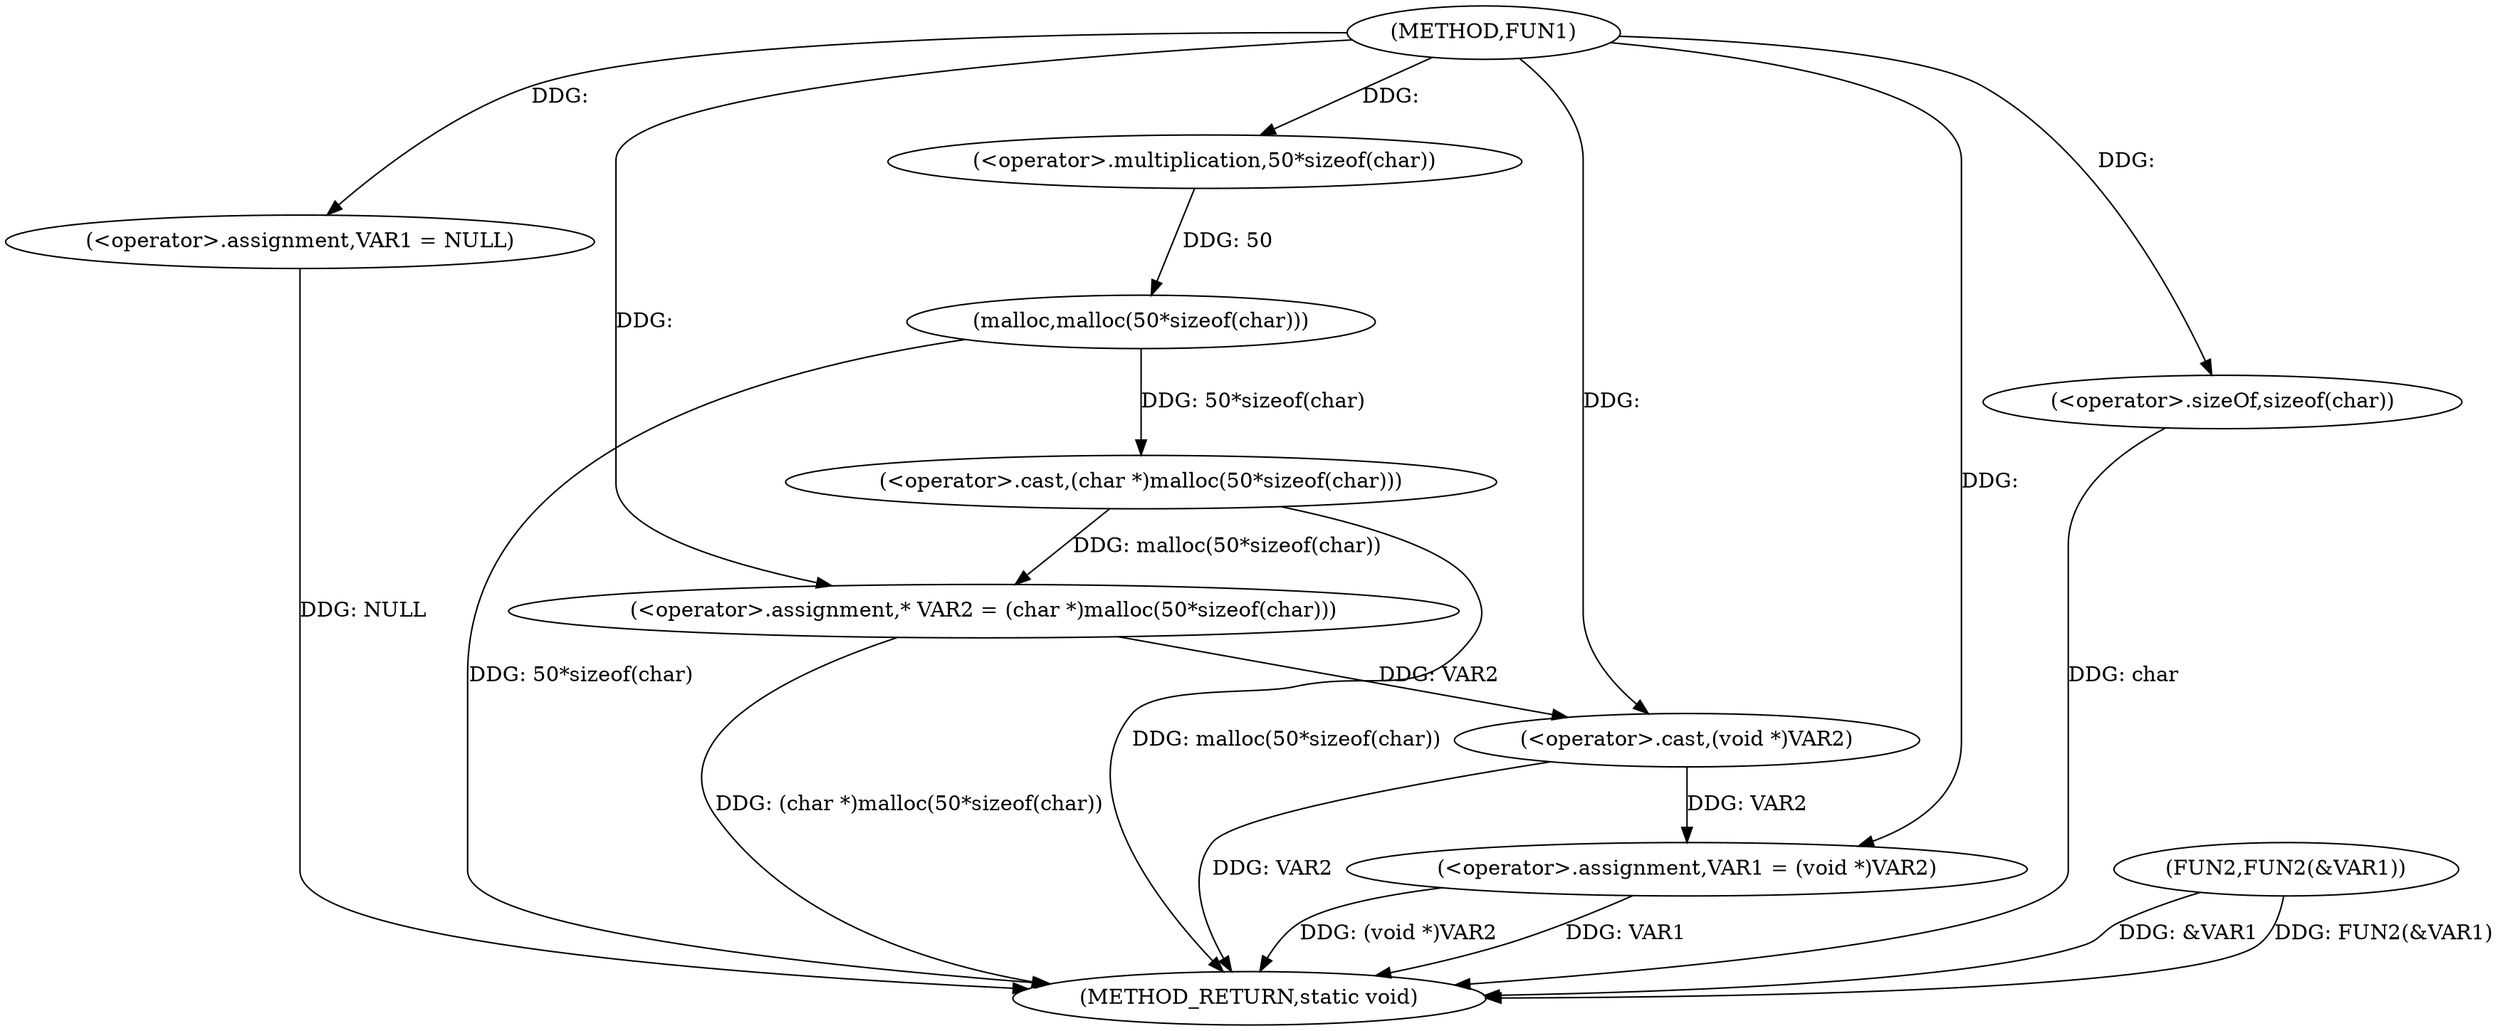 digraph FUN1 {  
"1000100" [label = "(METHOD,FUN1)" ]
"1000125" [label = "(METHOD_RETURN,static void)" ]
"1000103" [label = "(<operator>.assignment,VAR1 = NULL)" ]
"1000108" [label = "(<operator>.assignment,* VAR2 = (char *)malloc(50*sizeof(char)))" ]
"1000110" [label = "(<operator>.cast,(char *)malloc(50*sizeof(char)))" ]
"1000112" [label = "(malloc,malloc(50*sizeof(char)))" ]
"1000113" [label = "(<operator>.multiplication,50*sizeof(char))" ]
"1000115" [label = "(<operator>.sizeOf,sizeof(char))" ]
"1000117" [label = "(<operator>.assignment,VAR1 = (void *)VAR2)" ]
"1000119" [label = "(<operator>.cast,(void *)VAR2)" ]
"1000122" [label = "(FUN2,FUN2(&VAR1))" ]
  "1000103" -> "1000125"  [ label = "DDG: NULL"] 
  "1000122" -> "1000125"  [ label = "DDG: &VAR1"] 
  "1000117" -> "1000125"  [ label = "DDG: VAR1"] 
  "1000110" -> "1000125"  [ label = "DDG: malloc(50*sizeof(char))"] 
  "1000122" -> "1000125"  [ label = "DDG: FUN2(&VAR1)"] 
  "1000117" -> "1000125"  [ label = "DDG: (void *)VAR2"] 
  "1000115" -> "1000125"  [ label = "DDG: char"] 
  "1000119" -> "1000125"  [ label = "DDG: VAR2"] 
  "1000112" -> "1000125"  [ label = "DDG: 50*sizeof(char)"] 
  "1000108" -> "1000125"  [ label = "DDG: (char *)malloc(50*sizeof(char))"] 
  "1000100" -> "1000103"  [ label = "DDG: "] 
  "1000110" -> "1000108"  [ label = "DDG: malloc(50*sizeof(char))"] 
  "1000100" -> "1000108"  [ label = "DDG: "] 
  "1000112" -> "1000110"  [ label = "DDG: 50*sizeof(char)"] 
  "1000113" -> "1000112"  [ label = "DDG: 50"] 
  "1000100" -> "1000113"  [ label = "DDG: "] 
  "1000100" -> "1000115"  [ label = "DDG: "] 
  "1000119" -> "1000117"  [ label = "DDG: VAR2"] 
  "1000100" -> "1000117"  [ label = "DDG: "] 
  "1000108" -> "1000119"  [ label = "DDG: VAR2"] 
  "1000100" -> "1000119"  [ label = "DDG: "] 
}
